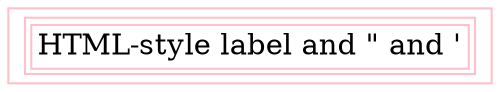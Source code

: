 digraph Perl
{
graph [ rankdir="TB" ]
node [ shape="oval" ]
edge [ color="grey" ]
"node.1" [ color="pink" label=<<table border="1"><tr><td>HTML-style label and " and '</td></tr></table>> shape="rectangle" ]
}
